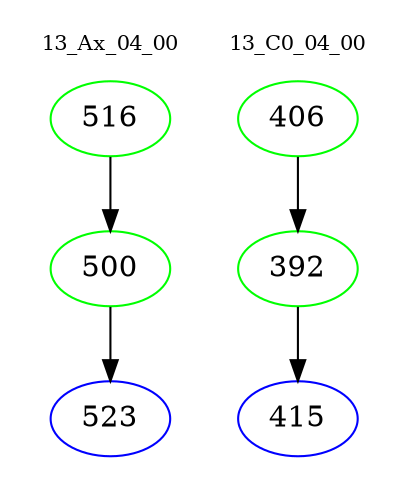 digraph{
subgraph cluster_0 {
color = white
label = "13_Ax_04_00";
fontsize=10;
T0_516 [label="516", color="green"]
T0_516 -> T0_500 [color="black"]
T0_500 [label="500", color="green"]
T0_500 -> T0_523 [color="black"]
T0_523 [label="523", color="blue"]
}
subgraph cluster_1 {
color = white
label = "13_C0_04_00";
fontsize=10;
T1_406 [label="406", color="green"]
T1_406 -> T1_392 [color="black"]
T1_392 [label="392", color="green"]
T1_392 -> T1_415 [color="black"]
T1_415 [label="415", color="blue"]
}
}
